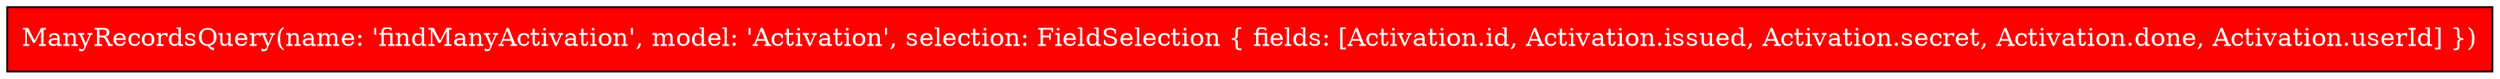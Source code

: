 digraph {
    0 [label="ManyRecordsQuery(name: 'findManyActivation', model: 'Activation', selection: FieldSelection { fields: [Activation.id, Activation.issued, Activation.secret, Activation.done, Activation.userId] })\l", fillcolor=red, style=filled, shape=rectangle, fontcolor=white]

}